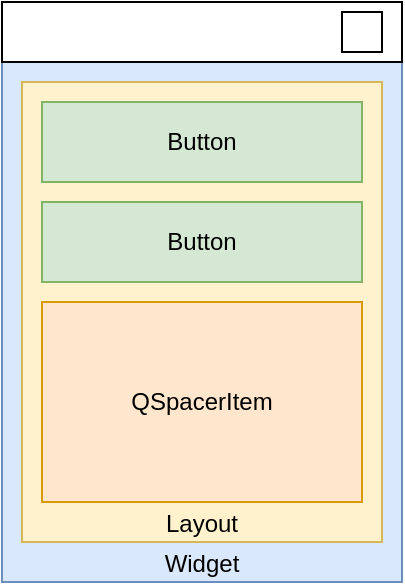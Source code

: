 <mxfile version="14.6.13" type="device" pages="6"><diagram id="tDrNPyU2n_YHo5NsgZRA" name="ページ1"><mxGraphModel dx="1209" dy="712" grid="1" gridSize="10" guides="1" tooltips="1" connect="1" arrows="1" fold="1" page="1" pageScale="1" pageWidth="827" pageHeight="1169" math="0" shadow="0"><root><mxCell id="0"/><mxCell id="1" parent="0"/><mxCell id="2" value="Widget" style="rounded=0;whiteSpace=wrap;html=1;fillColor=#dae8fc;strokeColor=#6c8ebf;verticalAlign=bottom;" parent="1" vertex="1"><mxGeometry x="20" y="40" width="200" height="260" as="geometry"/></mxCell><mxCell id="m05YkY6xgiXoZoz-b-9Q-2" value="" style="rounded=0;whiteSpace=wrap;html=1;" parent="1" vertex="1"><mxGeometry x="20" y="10" width="200" height="30" as="geometry"/></mxCell><mxCell id="m05YkY6xgiXoZoz-b-9Q-3" value="Layout" style="rounded=0;whiteSpace=wrap;html=1;fillColor=#fff2cc;strokeColor=#d6b656;verticalAlign=bottom;" parent="1" vertex="1"><mxGeometry x="30" y="50" width="180" height="230" as="geometry"/></mxCell><mxCell id="m05YkY6xgiXoZoz-b-9Q-4" value="Button" style="rounded=0;whiteSpace=wrap;html=1;fillColor=#d5e8d4;strokeColor=#82b366;" parent="1" vertex="1"><mxGeometry x="40" y="60" width="160" height="40" as="geometry"/></mxCell><mxCell id="m05YkY6xgiXoZoz-b-9Q-5" value="Button" style="rounded=0;whiteSpace=wrap;html=1;fillColor=#d5e8d4;strokeColor=#82b366;" parent="1" vertex="1"><mxGeometry x="40" y="110" width="160" height="40" as="geometry"/></mxCell><mxCell id="m05YkY6xgiXoZoz-b-9Q-6" value="QSpacerItem" style="rounded=0;whiteSpace=wrap;html=1;fillColor=#ffe6cc;strokeColor=#d79b00;" parent="1" vertex="1"><mxGeometry x="40" y="160" width="160" height="100" as="geometry"/></mxCell><mxCell id="m05YkY6xgiXoZoz-b-9Q-8" value="" style="whiteSpace=wrap;html=1;aspect=fixed;" parent="1" vertex="1"><mxGeometry x="190" y="15" width="20" height="20" as="geometry"/></mxCell></root></mxGraphModel></diagram><diagram id="5s50fyaR3wyCITnoH2WI" name="ページ2"><mxGraphModel dx="1209" dy="712" grid="1" gridSize="10" guides="1" tooltips="1" connect="1" arrows="1" fold="1" page="1" pageScale="1" pageWidth="827" pageHeight="1169" math="0" shadow="0"><root><mxCell id="OiAaXO3vIrylF7hFt5OS-0"/><mxCell id="OiAaXO3vIrylF7hFt5OS-1" parent="OiAaXO3vIrylF7hFt5OS-0"/><mxCell id="6_FK-1NzpWqO4F1slM4q-0" value="Widget" style="rounded=0;whiteSpace=wrap;html=1;fillColor=#dae8fc;strokeColor=#6c8ebf;verticalAlign=bottom;" parent="OiAaXO3vIrylF7hFt5OS-1" vertex="1"><mxGeometry x="20" y="40" width="200" height="260" as="geometry"/></mxCell><mxCell id="6_FK-1NzpWqO4F1slM4q-1" value="" style="rounded=0;whiteSpace=wrap;html=1;" parent="OiAaXO3vIrylF7hFt5OS-1" vertex="1"><mxGeometry x="20" y="10" width="200" height="30" as="geometry"/></mxCell><mxCell id="6_FK-1NzpWqO4F1slM4q-2" value="Layout" style="rounded=0;whiteSpace=wrap;html=1;fillColor=#fff2cc;strokeColor=#d6b656;verticalAlign=middle;" parent="OiAaXO3vIrylF7hFt5OS-1" vertex="1"><mxGeometry x="30" y="50" width="180" height="230" as="geometry"/></mxCell><mxCell id="6_FK-1NzpWqO4F1slM4q-6" value="" style="whiteSpace=wrap;html=1;aspect=fixed;" parent="OiAaXO3vIrylF7hFt5OS-1" vertex="1"><mxGeometry x="190" y="15" width="20" height="20" as="geometry"/></mxCell></root></mxGraphModel></diagram><diagram id="dXPppn01onvduNhWDcq-" name="ページ3"><mxGraphModel dx="1008" dy="593" grid="1" gridSize="10" guides="1" tooltips="1" connect="1" arrows="1" fold="1" page="1" pageScale="1" pageWidth="827" pageHeight="1169" math="0" shadow="0"><root><mxCell id="wn-teqmJkPwqGMu0686j-0"/><mxCell id="wn-teqmJkPwqGMu0686j-1" parent="wn-teqmJkPwqGMu0686j-0"/><mxCell id="wn-teqmJkPwqGMu0686j-2" value="Widget" style="rounded=0;whiteSpace=wrap;html=1;fillColor=#dae8fc;strokeColor=#6c8ebf;verticalAlign=bottom;" vertex="1" parent="wn-teqmJkPwqGMu0686j-1"><mxGeometry x="20" y="40" width="200" height="260" as="geometry"/></mxCell><mxCell id="wn-teqmJkPwqGMu0686j-3" value="" style="rounded=0;whiteSpace=wrap;html=1;" vertex="1" parent="wn-teqmJkPwqGMu0686j-1"><mxGeometry x="20" y="10" width="200" height="30" as="geometry"/></mxCell><mxCell id="wn-teqmJkPwqGMu0686j-4" value="Layout" style="rounded=0;whiteSpace=wrap;html=1;fillColor=#fff2cc;strokeColor=#d6b656;verticalAlign=middle;" vertex="1" parent="wn-teqmJkPwqGMu0686j-1"><mxGeometry x="30" y="50" width="180" height="230" as="geometry"/></mxCell><mxCell id="wn-teqmJkPwqGMu0686j-5" value="" style="whiteSpace=wrap;html=1;aspect=fixed;" vertex="1" parent="wn-teqmJkPwqGMu0686j-1"><mxGeometry x="190" y="15" width="20" height="20" as="geometry"/></mxCell><mxCell id="wn-teqmJkPwqGMu0686j-6" value="" style="rounded=0;whiteSpace=wrap;html=1;fillColor=#e1d5e7;strokeColor=#9673a6;" vertex="1" parent="wn-teqmJkPwqGMu0686j-1"><mxGeometry x="40" y="70" width="160" height="30" as="geometry"/></mxCell><mxCell id="wn-teqmJkPwqGMu0686j-7" value="" style="rounded=0;whiteSpace=wrap;html=1;fillColor=#e1d5e7;strokeColor=#9673a6;" vertex="1" parent="wn-teqmJkPwqGMu0686j-1"><mxGeometry x="40" y="110" width="160" height="30" as="geometry"/></mxCell><mxCell id="wn-teqmJkPwqGMu0686j-8" value="" style="rounded=0;whiteSpace=wrap;html=1;fillColor=#e1d5e7;strokeColor=#9673a6;" vertex="1" parent="wn-teqmJkPwqGMu0686j-1"><mxGeometry x="40" y="150" width="160" height="30" as="geometry"/></mxCell><mxCell id="wn-teqmJkPwqGMu0686j-9" value="" style="rounded=0;whiteSpace=wrap;html=1;fillColor=#e1d5e7;strokeColor=#9673a6;" vertex="1" parent="wn-teqmJkPwqGMu0686j-1"><mxGeometry x="40" y="190" width="160" height="30" as="geometry"/></mxCell><mxCell id="wn-teqmJkPwqGMu0686j-10" value="" style="rounded=0;whiteSpace=wrap;html=1;fillColor=#e1d5e7;strokeColor=#9673a6;" vertex="1" parent="wn-teqmJkPwqGMu0686j-1"><mxGeometry x="40" y="230" width="160" height="30" as="geometry"/></mxCell><mxCell id="wn-teqmJkPwqGMu0686j-11" value="" style="shape=flexArrow;endArrow=classic;html=1;" edge="1" parent="wn-teqmJkPwqGMu0686j-1"><mxGeometry width="50" height="50" relative="1" as="geometry"><mxPoint x="240" y="70" as="sourcePoint"/><mxPoint x="240" y="280" as="targetPoint"/></mxGeometry></mxCell><mxCell id="wn-teqmJkPwqGMu0686j-12" value="Vertical" style="text;html=1;strokeColor=none;fillColor=none;align=center;verticalAlign=middle;whiteSpace=wrap;rounded=0;" vertex="1" parent="wn-teqmJkPwqGMu0686j-1"><mxGeometry x="250" y="155" width="40" height="20" as="geometry"/></mxCell></root></mxGraphModel></diagram><diagram id="wwezjCMzMDZ_nCPRfjFb" name="ページ4"><mxGraphModel dx="1209" dy="712" grid="1" gridSize="10" guides="1" tooltips="1" connect="1" arrows="1" fold="1" page="1" pageScale="1" pageWidth="827" pageHeight="1169" math="0" shadow="0"><root><mxCell id="wg4Uelii3toQMVC2PR6o-0"/><mxCell id="wg4Uelii3toQMVC2PR6o-1" parent="wg4Uelii3toQMVC2PR6o-0"/><mxCell id="wg4Uelii3toQMVC2PR6o-2" value="Widget" style="rounded=0;whiteSpace=wrap;html=1;fillColor=#dae8fc;strokeColor=#6c8ebf;verticalAlign=bottom;" vertex="1" parent="wg4Uelii3toQMVC2PR6o-1"><mxGeometry x="20" y="40" width="200" height="310" as="geometry"/></mxCell><mxCell id="wg4Uelii3toQMVC2PR6o-3" value="" style="rounded=0;whiteSpace=wrap;html=1;" vertex="1" parent="wg4Uelii3toQMVC2PR6o-1"><mxGeometry x="20" y="10" width="200" height="30" as="geometry"/></mxCell><mxCell id="wg4Uelii3toQMVC2PR6o-4" value="Layout" style="rounded=0;whiteSpace=wrap;html=1;fillColor=#fff2cc;strokeColor=#d6b656;verticalAlign=bottom;" vertex="1" parent="wg4Uelii3toQMVC2PR6o-1"><mxGeometry x="30" y="50" width="180" height="280" as="geometry"/></mxCell><mxCell id="wg4Uelii3toQMVC2PR6o-5" value="0,0" style="rounded=0;whiteSpace=wrap;html=1;fillColor=#d5e8d4;strokeColor=#82b366;" vertex="1" parent="wg4Uelii3toQMVC2PR6o-1"><mxGeometry x="40" y="60" width="70" height="40" as="geometry"/></mxCell><mxCell id="wg4Uelii3toQMVC2PR6o-6" value="2,0,1,2" style="rounded=0;whiteSpace=wrap;html=1;fillColor=#d5e8d4;strokeColor=#82b366;" vertex="1" parent="wg4Uelii3toQMVC2PR6o-1"><mxGeometry x="40" y="160" width="160" height="40" as="geometry"/></mxCell><mxCell id="wg4Uelii3toQMVC2PR6o-8" value="" style="whiteSpace=wrap;html=1;aspect=fixed;" vertex="1" parent="wg4Uelii3toQMVC2PR6o-1"><mxGeometry x="190" y="15" width="20" height="20" as="geometry"/></mxCell><mxCell id="wg4Uelii3toQMVC2PR6o-10" value="0,1" style="rounded=0;whiteSpace=wrap;html=1;fillColor=#d5e8d4;strokeColor=#82b366;" vertex="1" parent="wg4Uelii3toQMVC2PR6o-1"><mxGeometry x="130" y="60" width="70" height="40" as="geometry"/></mxCell><mxCell id="wg4Uelii3toQMVC2PR6o-11" value="3,0,2,1" style="rounded=0;whiteSpace=wrap;html=1;fillColor=#d5e8d4;strokeColor=#82b366;" vertex="1" parent="wg4Uelii3toQMVC2PR6o-1"><mxGeometry x="40" y="210" width="70" height="90" as="geometry"/></mxCell><mxCell id="wg4Uelii3toQMVC2PR6o-13" value="3,1" style="rounded=0;whiteSpace=wrap;html=1;fillColor=#d5e8d4;strokeColor=#82b366;" vertex="1" parent="wg4Uelii3toQMVC2PR6o-1"><mxGeometry x="130" y="210" width="70" height="40" as="geometry"/></mxCell><mxCell id="wg4Uelii3toQMVC2PR6o-14" value="4,1" style="rounded=0;whiteSpace=wrap;html=1;fillColor=#d5e8d4;strokeColor=#82b366;" vertex="1" parent="wg4Uelii3toQMVC2PR6o-1"><mxGeometry x="130" y="260" width="70" height="40" as="geometry"/></mxCell><mxCell id="wg4Uelii3toQMVC2PR6o-15" value="1,0" style="rounded=0;whiteSpace=wrap;html=1;fillColor=#d5e8d4;strokeColor=#82b366;" vertex="1" parent="wg4Uelii3toQMVC2PR6o-1"><mxGeometry x="40" y="110" width="70" height="40" as="geometry"/></mxCell><mxCell id="wg4Uelii3toQMVC2PR6o-16" value="1,1" style="rounded=0;whiteSpace=wrap;html=1;fillColor=#d5e8d4;strokeColor=#82b366;" vertex="1" parent="wg4Uelii3toQMVC2PR6o-1"><mxGeometry x="130" y="110" width="70" height="40" as="geometry"/></mxCell></root></mxGraphModel></diagram><diagram id="lWjdFWNYQLSmmrASiJDp" name="ページ5"><mxGraphModel dx="1209" dy="712" grid="1" gridSize="10" guides="1" tooltips="1" connect="1" arrows="1" fold="1" page="1" pageScale="1" pageWidth="827" pageHeight="1169" math="0" shadow="0"><root><mxCell id="WeZBE_X8GOfF_zVu1atp-0"/><mxCell id="WeZBE_X8GOfF_zVu1atp-1" parent="WeZBE_X8GOfF_zVu1atp-0"/><mxCell id="WeZBE_X8GOfF_zVu1atp-2" value="Widget" style="rounded=0;whiteSpace=wrap;html=1;fillColor=#dae8fc;strokeColor=#6c8ebf;verticalAlign=bottom;" vertex="1" parent="WeZBE_X8GOfF_zVu1atp-1"><mxGeometry x="20" y="40" width="200" height="160" as="geometry"/></mxCell><mxCell id="WeZBE_X8GOfF_zVu1atp-3" value="" style="rounded=0;whiteSpace=wrap;html=1;" vertex="1" parent="WeZBE_X8GOfF_zVu1atp-1"><mxGeometry x="20" y="10" width="200" height="30" as="geometry"/></mxCell><mxCell id="WeZBE_X8GOfF_zVu1atp-4" value="Layout" style="rounded=0;whiteSpace=wrap;html=1;fillColor=#fff2cc;strokeColor=#d6b656;verticalAlign=bottom;" vertex="1" parent="WeZBE_X8GOfF_zVu1atp-1"><mxGeometry x="30" y="50" width="180" height="130" as="geometry"/></mxCell><mxCell id="WeZBE_X8GOfF_zVu1atp-5" value="0,0" style="rounded=0;whiteSpace=wrap;html=1;fillColor=#d5e8d4;strokeColor=#82b366;" vertex="1" parent="WeZBE_X8GOfF_zVu1atp-1"><mxGeometry x="40" y="60" width="70" height="40" as="geometry"/></mxCell><mxCell id="WeZBE_X8GOfF_zVu1atp-7" value="" style="whiteSpace=wrap;html=1;aspect=fixed;" vertex="1" parent="WeZBE_X8GOfF_zVu1atp-1"><mxGeometry x="190" y="15" width="20" height="20" as="geometry"/></mxCell><mxCell id="WeZBE_X8GOfF_zVu1atp-8" value="0,1" style="rounded=0;whiteSpace=wrap;html=1;fillColor=#d5e8d4;strokeColor=#82b366;" vertex="1" parent="WeZBE_X8GOfF_zVu1atp-1"><mxGeometry x="130" y="60" width="70" height="40" as="geometry"/></mxCell><mxCell id="WeZBE_X8GOfF_zVu1atp-12" value="1,0" style="rounded=0;whiteSpace=wrap;html=1;fillColor=#d5e8d4;strokeColor=#82b366;" vertex="1" parent="WeZBE_X8GOfF_zVu1atp-1"><mxGeometry x="40" y="110" width="70" height="40" as="geometry"/></mxCell><mxCell id="WeZBE_X8GOfF_zVu1atp-13" value="1,1" style="rounded=0;whiteSpace=wrap;html=1;fillColor=#d5e8d4;strokeColor=#82b366;" vertex="1" parent="WeZBE_X8GOfF_zVu1atp-1"><mxGeometry x="130" y="110" width="70" height="40" as="geometry"/></mxCell></root></mxGraphModel></diagram><diagram id="873X-_PbkNmJjY_vmNxw" name="ページ6"><mxGraphModel dx="1209" dy="712" grid="1" gridSize="10" guides="1" tooltips="1" connect="1" arrows="1" fold="1" page="1" pageScale="1" pageWidth="827" pageHeight="1169" math="0" shadow="0"><root><mxCell id="Le8AbcTz9u9hgipYVR3V-0"/><mxCell id="Le8AbcTz9u9hgipYVR3V-1" parent="Le8AbcTz9u9hgipYVR3V-0"/><mxCell id="Le8AbcTz9u9hgipYVR3V-2" value="Widget" style="rounded=0;whiteSpace=wrap;html=1;fillColor=#dae8fc;strokeColor=#6c8ebf;verticalAlign=bottom;" vertex="1" parent="Le8AbcTz9u9hgipYVR3V-1"><mxGeometry x="20" y="40" width="200" height="220" as="geometry"/></mxCell><mxCell id="Le8AbcTz9u9hgipYVR3V-3" value="" style="rounded=0;whiteSpace=wrap;html=1;" vertex="1" parent="Le8AbcTz9u9hgipYVR3V-1"><mxGeometry x="20" y="10" width="200" height="30" as="geometry"/></mxCell><mxCell id="Le8AbcTz9u9hgipYVR3V-4" value="Layout" style="rounded=0;whiteSpace=wrap;html=1;fillColor=#fff2cc;strokeColor=#d6b656;verticalAlign=bottom;" vertex="1" parent="Le8AbcTz9u9hgipYVR3V-1"><mxGeometry x="30" y="50" width="180" height="180" as="geometry"/></mxCell><mxCell id="Le8AbcTz9u9hgipYVR3V-5" value="0,0" style="rounded=0;whiteSpace=wrap;html=1;fillColor=#d5e8d4;strokeColor=#82b366;" vertex="1" parent="Le8AbcTz9u9hgipYVR3V-1"><mxGeometry x="40" y="60" width="70" height="40" as="geometry"/></mxCell><mxCell id="Le8AbcTz9u9hgipYVR3V-6" value="2,0,1,2" style="rounded=0;whiteSpace=wrap;html=1;fillColor=#d5e8d4;strokeColor=#82b366;" vertex="1" parent="Le8AbcTz9u9hgipYVR3V-1"><mxGeometry x="40" y="160" width="160" height="40" as="geometry"/></mxCell><mxCell id="Le8AbcTz9u9hgipYVR3V-7" value="" style="whiteSpace=wrap;html=1;aspect=fixed;" vertex="1" parent="Le8AbcTz9u9hgipYVR3V-1"><mxGeometry x="190" y="15" width="20" height="20" as="geometry"/></mxCell><mxCell id="Le8AbcTz9u9hgipYVR3V-8" value="0,1" style="rounded=0;whiteSpace=wrap;html=1;fillColor=#d5e8d4;strokeColor=#82b366;" vertex="1" parent="Le8AbcTz9u9hgipYVR3V-1"><mxGeometry x="130" y="60" width="70" height="40" as="geometry"/></mxCell><mxCell id="Le8AbcTz9u9hgipYVR3V-12" value="1,0" style="rounded=0;whiteSpace=wrap;html=1;fillColor=#d5e8d4;strokeColor=#82b366;" vertex="1" parent="Le8AbcTz9u9hgipYVR3V-1"><mxGeometry x="40" y="110" width="70" height="40" as="geometry"/></mxCell><mxCell id="Le8AbcTz9u9hgipYVR3V-13" value="1,1" style="rounded=0;whiteSpace=wrap;html=1;fillColor=#d5e8d4;strokeColor=#82b366;" vertex="1" parent="Le8AbcTz9u9hgipYVR3V-1"><mxGeometry x="130" y="110" width="70" height="40" as="geometry"/></mxCell></root></mxGraphModel></diagram></mxfile>